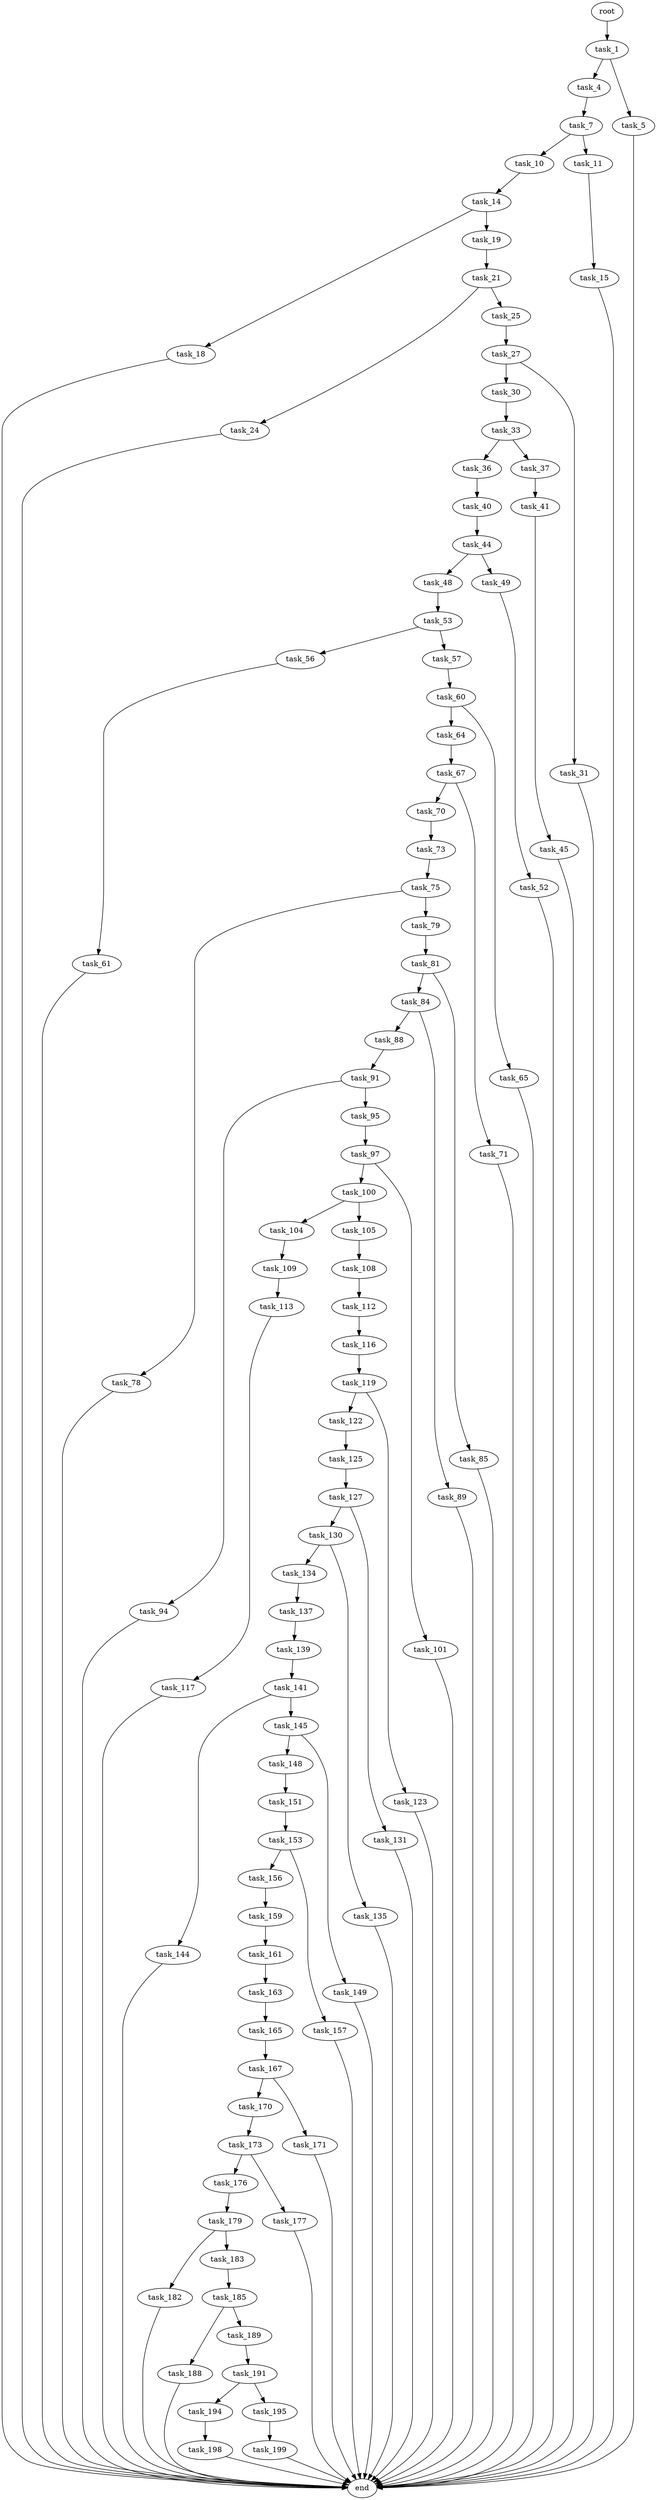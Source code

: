 digraph G {
  root [size="0.000000"];
  task_1 [size="3396918040.000000"];
  task_4 [size="8589934592.000000"];
  task_5 [size="92789411676.000000"];
  task_7 [size="12414139359.000000"];
  end [size="0.000000"];
  task_10 [size="231928233984.000000"];
  task_11 [size="4593763542.000000"];
  task_14 [size="782757789696.000000"];
  task_15 [size="978245621931.000000"];
  task_18 [size="1233581606.000000"];
  task_19 [size="549755813888.000000"];
  task_21 [size="368293445632.000000"];
  task_24 [size="243237242037.000000"];
  task_25 [size="782757789696.000000"];
  task_27 [size="185363936750.000000"];
  task_30 [size="1382019422.000000"];
  task_31 [size="368293445632.000000"];
  task_33 [size="51658359841.000000"];
  task_36 [size="3269876788.000000"];
  task_37 [size="8589934592.000000"];
  task_40 [size="33745872692.000000"];
  task_41 [size="695327983818.000000"];
  task_44 [size="106142846699.000000"];
  task_45 [size="1029374788694.000000"];
  task_48 [size="33842737576.000000"];
  task_49 [size="1073741824000.000000"];
  task_53 [size="682599110174.000000"];
  task_52 [size="10812343200.000000"];
  task_56 [size="28991029248.000000"];
  task_57 [size="462133768087.000000"];
  task_61 [size="697461727021.000000"];
  task_60 [size="6628274311.000000"];
  task_64 [size="610351282893.000000"];
  task_65 [size="19277090568.000000"];
  task_67 [size="1208142813.000000"];
  task_70 [size="368293445632.000000"];
  task_71 [size="1103856479.000000"];
  task_73 [size="178034124264.000000"];
  task_75 [size="19471203722.000000"];
  task_78 [size="28991029248.000000"];
  task_79 [size="387943079609.000000"];
  task_81 [size="549755813888.000000"];
  task_84 [size="17648534234.000000"];
  task_85 [size="8589934592.000000"];
  task_88 [size="782757789696.000000"];
  task_89 [size="659753743044.000000"];
  task_91 [size="438823748910.000000"];
  task_94 [size="68719476736.000000"];
  task_95 [size="31035908362.000000"];
  task_97 [size="408612740416.000000"];
  task_100 [size="14892268610.000000"];
  task_101 [size="1591620324.000000"];
  task_104 [size="36169194511.000000"];
  task_105 [size="368293445632.000000"];
  task_109 [size="28683463620.000000"];
  task_108 [size="1853646154.000000"];
  task_112 [size="231928233984.000000"];
  task_113 [size="114629943532.000000"];
  task_116 [size="617357601328.000000"];
  task_117 [size="99353628645.000000"];
  task_119 [size="10963422922.000000"];
  task_122 [size="10835994863.000000"];
  task_123 [size="549755813888.000000"];
  task_125 [size="782757789696.000000"];
  task_127 [size="1281948139384.000000"];
  task_130 [size="62299500504.000000"];
  task_131 [size="1782786923.000000"];
  task_134 [size="467048778588.000000"];
  task_135 [size="8589934592.000000"];
  task_137 [size="549755813888.000000"];
  task_139 [size="30105654508.000000"];
  task_141 [size="1073741824000.000000"];
  task_144 [size="68719476736.000000"];
  task_145 [size="3039340089.000000"];
  task_148 [size="231928233984.000000"];
  task_149 [size="371733416.000000"];
  task_151 [size="68719476736.000000"];
  task_153 [size="120171252792.000000"];
  task_156 [size="175149910678.000000"];
  task_157 [size="6639830338.000000"];
  task_159 [size="368293445632.000000"];
  task_161 [size="607252690196.000000"];
  task_163 [size="375843037968.000000"];
  task_165 [size="231928233984.000000"];
  task_167 [size="425917743427.000000"];
  task_170 [size="41796198720.000000"];
  task_171 [size="477598722796.000000"];
  task_173 [size="1073741824000.000000"];
  task_176 [size="1060019352629.000000"];
  task_177 [size="368293445632.000000"];
  task_179 [size="231928233984.000000"];
  task_182 [size="807917486844.000000"];
  task_183 [size="549755813888.000000"];
  task_185 [size="9810140972.000000"];
  task_188 [size="865686744424.000000"];
  task_189 [size="45947803099.000000"];
  task_191 [size="231928233984.000000"];
  task_194 [size="368293445632.000000"];
  task_195 [size="5488006012.000000"];
  task_198 [size="177520995919.000000"];
  task_199 [size="488662809035.000000"];

  root -> task_1 [size="1.000000"];
  task_1 -> task_4 [size="209715200.000000"];
  task_1 -> task_5 [size="209715200.000000"];
  task_4 -> task_7 [size="33554432.000000"];
  task_5 -> end [size="1.000000"];
  task_7 -> task_10 [size="209715200.000000"];
  task_7 -> task_11 [size="209715200.000000"];
  task_10 -> task_14 [size="301989888.000000"];
  task_11 -> task_15 [size="536870912.000000"];
  task_14 -> task_18 [size="679477248.000000"];
  task_14 -> task_19 [size="679477248.000000"];
  task_15 -> end [size="1.000000"];
  task_18 -> end [size="1.000000"];
  task_19 -> task_21 [size="536870912.000000"];
  task_21 -> task_24 [size="411041792.000000"];
  task_21 -> task_25 [size="411041792.000000"];
  task_24 -> end [size="1.000000"];
  task_25 -> task_27 [size="679477248.000000"];
  task_27 -> task_30 [size="209715200.000000"];
  task_27 -> task_31 [size="209715200.000000"];
  task_30 -> task_33 [size="75497472.000000"];
  task_31 -> end [size="1.000000"];
  task_33 -> task_36 [size="838860800.000000"];
  task_33 -> task_37 [size="838860800.000000"];
  task_36 -> task_40 [size="75497472.000000"];
  task_37 -> task_41 [size="33554432.000000"];
  task_40 -> task_44 [size="679477248.000000"];
  task_41 -> task_45 [size="679477248.000000"];
  task_44 -> task_48 [size="75497472.000000"];
  task_44 -> task_49 [size="75497472.000000"];
  task_45 -> end [size="1.000000"];
  task_48 -> task_53 [size="536870912.000000"];
  task_49 -> task_52 [size="838860800.000000"];
  task_53 -> task_56 [size="679477248.000000"];
  task_53 -> task_57 [size="679477248.000000"];
  task_52 -> end [size="1.000000"];
  task_56 -> task_61 [size="75497472.000000"];
  task_57 -> task_60 [size="301989888.000000"];
  task_61 -> end [size="1.000000"];
  task_60 -> task_64 [size="134217728.000000"];
  task_60 -> task_65 [size="134217728.000000"];
  task_64 -> task_67 [size="411041792.000000"];
  task_65 -> end [size="1.000000"];
  task_67 -> task_70 [size="33554432.000000"];
  task_67 -> task_71 [size="33554432.000000"];
  task_70 -> task_73 [size="411041792.000000"];
  task_71 -> end [size="1.000000"];
  task_73 -> task_75 [size="134217728.000000"];
  task_75 -> task_78 [size="411041792.000000"];
  task_75 -> task_79 [size="411041792.000000"];
  task_78 -> end [size="1.000000"];
  task_79 -> task_81 [size="411041792.000000"];
  task_81 -> task_84 [size="536870912.000000"];
  task_81 -> task_85 [size="536870912.000000"];
  task_84 -> task_88 [size="301989888.000000"];
  task_84 -> task_89 [size="301989888.000000"];
  task_85 -> end [size="1.000000"];
  task_88 -> task_91 [size="679477248.000000"];
  task_89 -> end [size="1.000000"];
  task_91 -> task_94 [size="301989888.000000"];
  task_91 -> task_95 [size="301989888.000000"];
  task_94 -> end [size="1.000000"];
  task_95 -> task_97 [size="838860800.000000"];
  task_97 -> task_100 [size="838860800.000000"];
  task_97 -> task_101 [size="838860800.000000"];
  task_100 -> task_104 [size="301989888.000000"];
  task_100 -> task_105 [size="301989888.000000"];
  task_101 -> end [size="1.000000"];
  task_104 -> task_109 [size="679477248.000000"];
  task_105 -> task_108 [size="411041792.000000"];
  task_109 -> task_113 [size="679477248.000000"];
  task_108 -> task_112 [size="75497472.000000"];
  task_112 -> task_116 [size="301989888.000000"];
  task_113 -> task_117 [size="536870912.000000"];
  task_116 -> task_119 [size="536870912.000000"];
  task_117 -> end [size="1.000000"];
  task_119 -> task_122 [size="536870912.000000"];
  task_119 -> task_123 [size="536870912.000000"];
  task_122 -> task_125 [size="411041792.000000"];
  task_123 -> end [size="1.000000"];
  task_125 -> task_127 [size="679477248.000000"];
  task_127 -> task_130 [size="838860800.000000"];
  task_127 -> task_131 [size="838860800.000000"];
  task_130 -> task_134 [size="134217728.000000"];
  task_130 -> task_135 [size="134217728.000000"];
  task_131 -> end [size="1.000000"];
  task_134 -> task_137 [size="411041792.000000"];
  task_135 -> end [size="1.000000"];
  task_137 -> task_139 [size="536870912.000000"];
  task_139 -> task_141 [size="33554432.000000"];
  task_141 -> task_144 [size="838860800.000000"];
  task_141 -> task_145 [size="838860800.000000"];
  task_144 -> end [size="1.000000"];
  task_145 -> task_148 [size="75497472.000000"];
  task_145 -> task_149 [size="75497472.000000"];
  task_148 -> task_151 [size="301989888.000000"];
  task_149 -> end [size="1.000000"];
  task_151 -> task_153 [size="134217728.000000"];
  task_153 -> task_156 [size="134217728.000000"];
  task_153 -> task_157 [size="134217728.000000"];
  task_156 -> task_159 [size="411041792.000000"];
  task_157 -> end [size="1.000000"];
  task_159 -> task_161 [size="411041792.000000"];
  task_161 -> task_163 [size="679477248.000000"];
  task_163 -> task_165 [size="838860800.000000"];
  task_165 -> task_167 [size="301989888.000000"];
  task_167 -> task_170 [size="301989888.000000"];
  task_167 -> task_171 [size="301989888.000000"];
  task_170 -> task_173 [size="134217728.000000"];
  task_171 -> end [size="1.000000"];
  task_173 -> task_176 [size="838860800.000000"];
  task_173 -> task_177 [size="838860800.000000"];
  task_176 -> task_179 [size="838860800.000000"];
  task_177 -> end [size="1.000000"];
  task_179 -> task_182 [size="301989888.000000"];
  task_179 -> task_183 [size="301989888.000000"];
  task_182 -> end [size="1.000000"];
  task_183 -> task_185 [size="536870912.000000"];
  task_185 -> task_188 [size="838860800.000000"];
  task_185 -> task_189 [size="838860800.000000"];
  task_188 -> end [size="1.000000"];
  task_189 -> task_191 [size="33554432.000000"];
  task_191 -> task_194 [size="301989888.000000"];
  task_191 -> task_195 [size="301989888.000000"];
  task_194 -> task_198 [size="411041792.000000"];
  task_195 -> task_199 [size="301989888.000000"];
  task_198 -> end [size="1.000000"];
  task_199 -> end [size="1.000000"];
}
